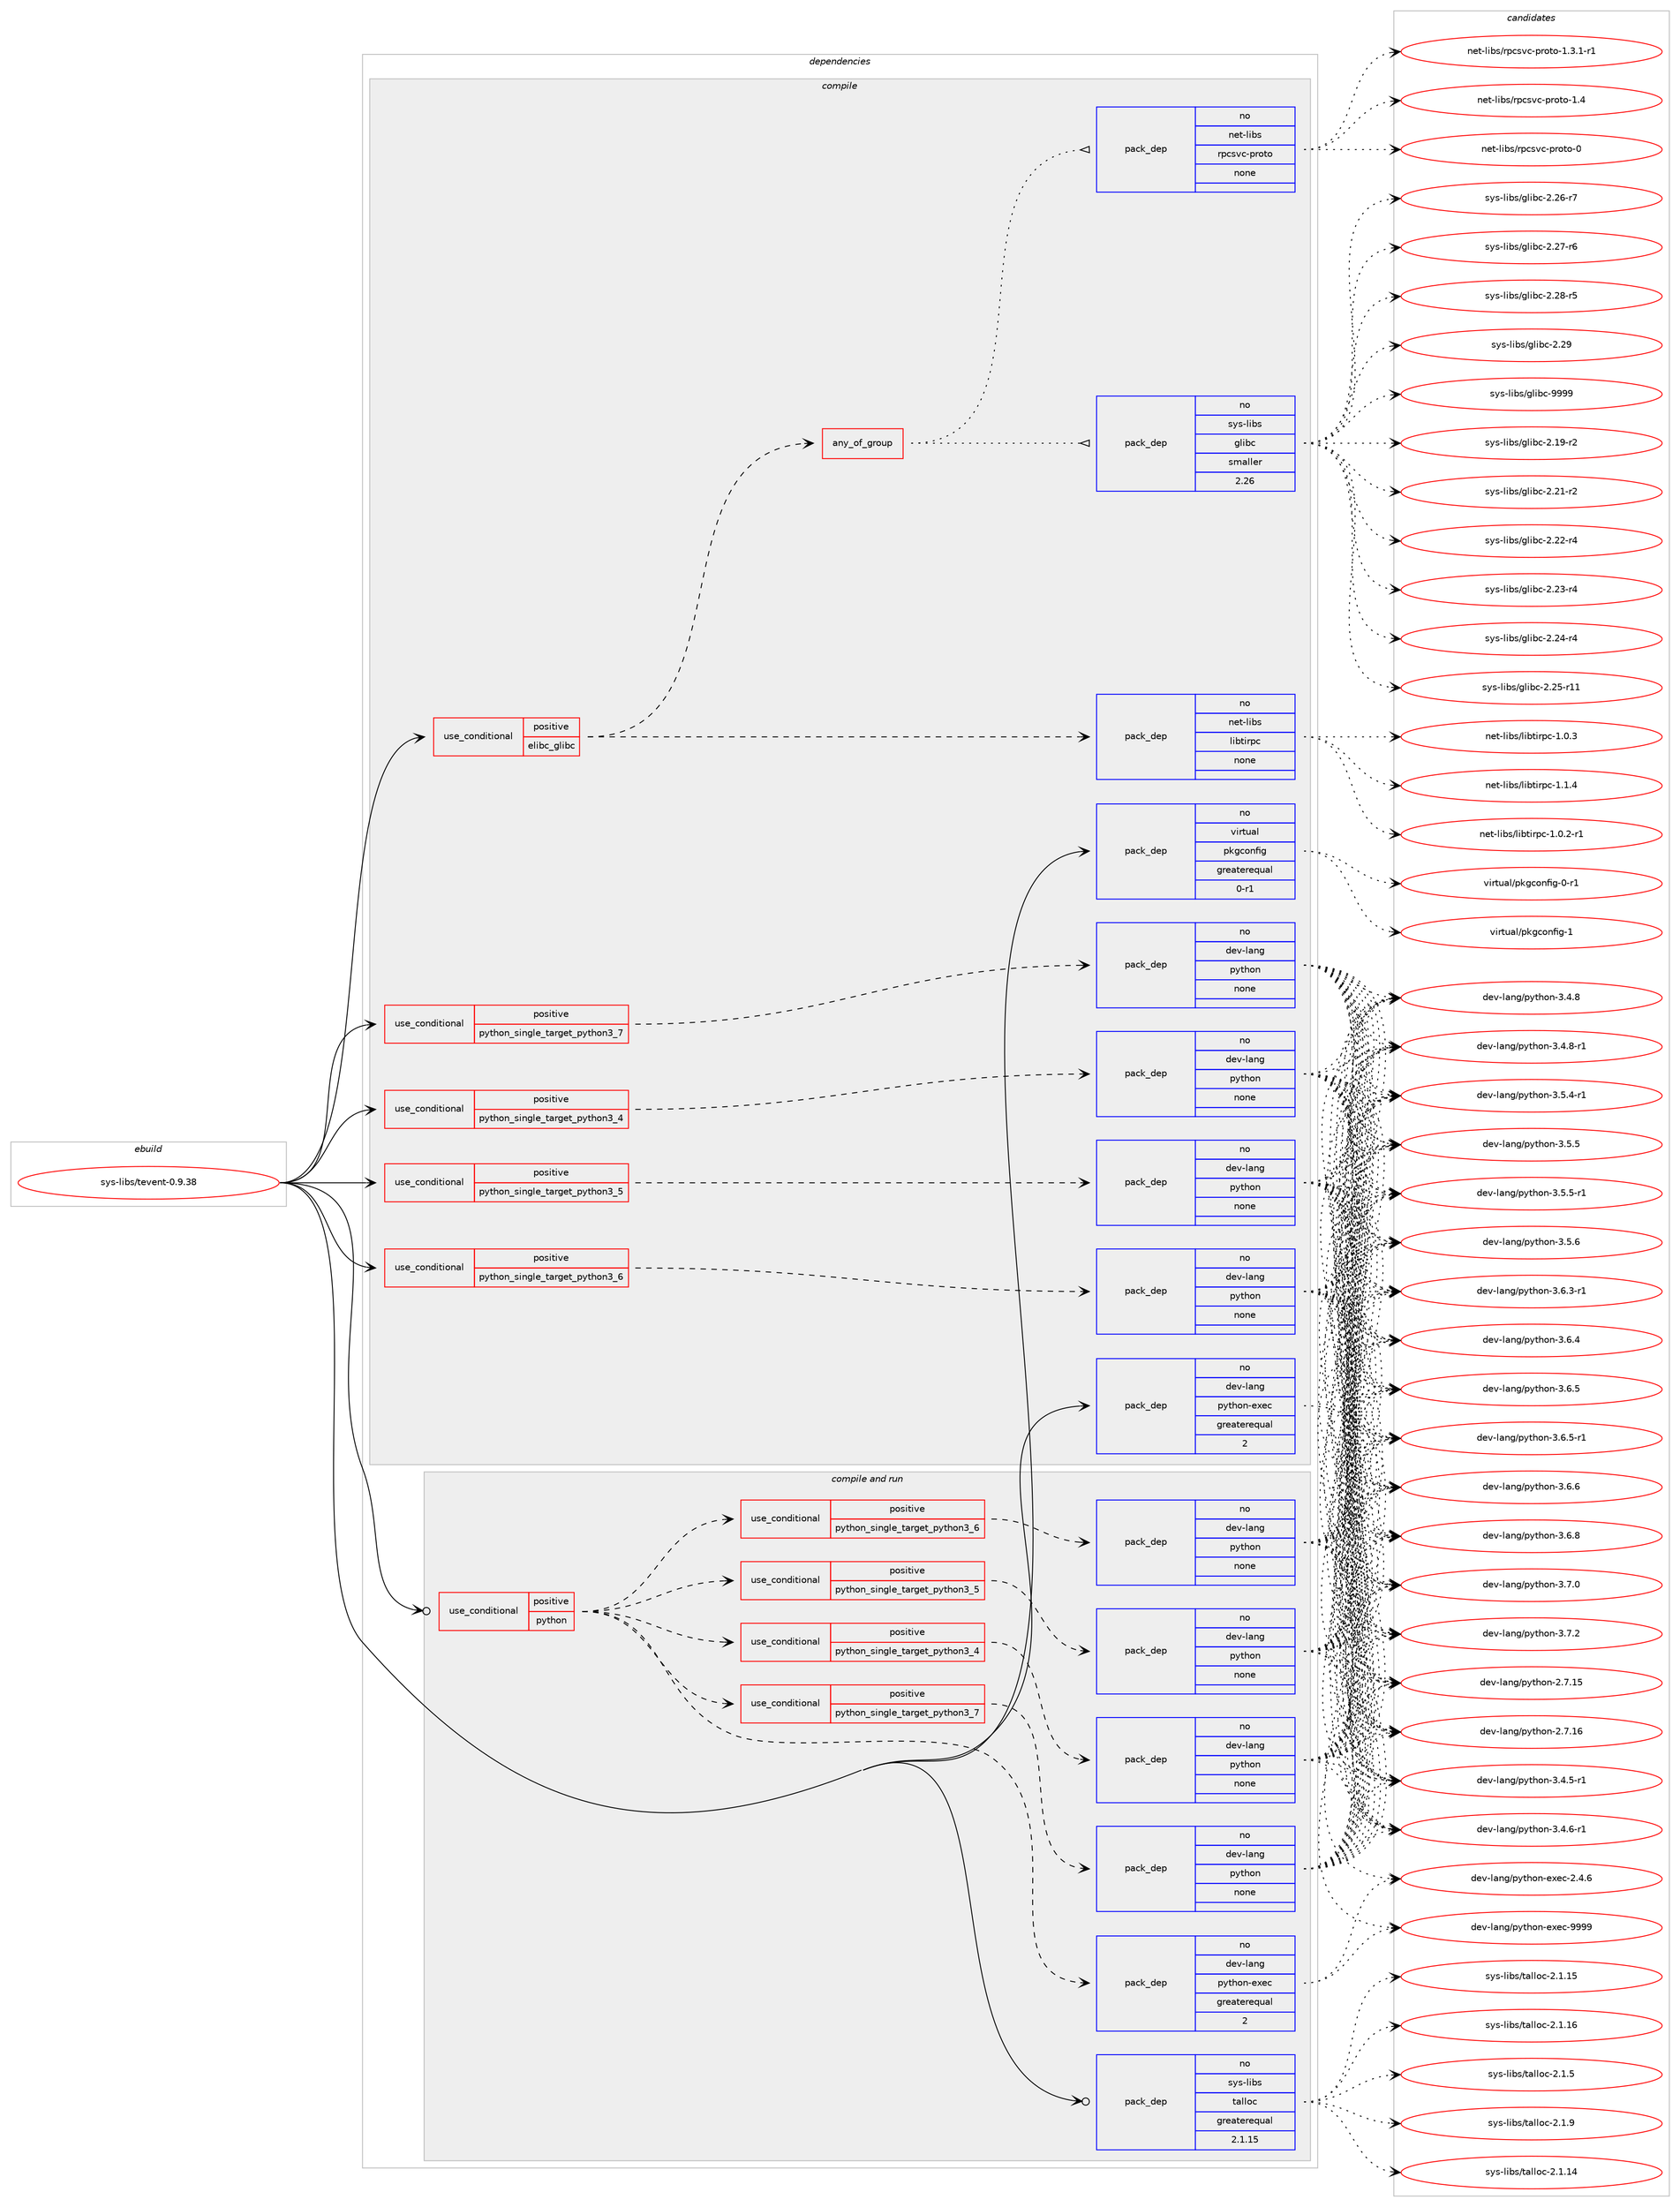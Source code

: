 digraph prolog {

# *************
# Graph options
# *************

newrank=true;
concentrate=true;
compound=true;
graph [rankdir=LR,fontname=Helvetica,fontsize=10,ranksep=1.5];#, ranksep=2.5, nodesep=0.2];
edge  [arrowhead=vee];
node  [fontname=Helvetica,fontsize=10];

# **********
# The ebuild
# **********

subgraph cluster_leftcol {
color=gray;
rank=same;
label=<<i>ebuild</i>>;
id [label="sys-libs/tevent-0.9.38", color=red, width=4, href="../sys-libs/tevent-0.9.38.svg"];
}

# ****************
# The dependencies
# ****************

subgraph cluster_midcol {
color=gray;
label=<<i>dependencies</i>>;
subgraph cluster_compile {
fillcolor="#eeeeee";
style=filled;
label=<<i>compile</i>>;
subgraph cond462258 {
dependency1739531 [label=<<TABLE BORDER="0" CELLBORDER="1" CELLSPACING="0" CELLPADDING="4"><TR><TD ROWSPAN="3" CELLPADDING="10">use_conditional</TD></TR><TR><TD>positive</TD></TR><TR><TD>elibc_glibc</TD></TR></TABLE>>, shape=none, color=red];
subgraph pack1248529 {
dependency1739532 [label=<<TABLE BORDER="0" CELLBORDER="1" CELLSPACING="0" CELLPADDING="4" WIDTH="220"><TR><TD ROWSPAN="6" CELLPADDING="30">pack_dep</TD></TR><TR><TD WIDTH="110">no</TD></TR><TR><TD>net-libs</TD></TR><TR><TD>libtirpc</TD></TR><TR><TD>none</TD></TR><TR><TD></TD></TR></TABLE>>, shape=none, color=blue];
}
dependency1739531:e -> dependency1739532:w [weight=20,style="dashed",arrowhead="vee"];
subgraph any27752 {
dependency1739533 [label=<<TABLE BORDER="0" CELLBORDER="1" CELLSPACING="0" CELLPADDING="4"><TR><TD CELLPADDING="10">any_of_group</TD></TR></TABLE>>, shape=none, color=red];subgraph pack1248530 {
dependency1739534 [label=<<TABLE BORDER="0" CELLBORDER="1" CELLSPACING="0" CELLPADDING="4" WIDTH="220"><TR><TD ROWSPAN="6" CELLPADDING="30">pack_dep</TD></TR><TR><TD WIDTH="110">no</TD></TR><TR><TD>net-libs</TD></TR><TR><TD>rpcsvc-proto</TD></TR><TR><TD>none</TD></TR><TR><TD></TD></TR></TABLE>>, shape=none, color=blue];
}
dependency1739533:e -> dependency1739534:w [weight=20,style="dotted",arrowhead="oinv"];
subgraph pack1248531 {
dependency1739535 [label=<<TABLE BORDER="0" CELLBORDER="1" CELLSPACING="0" CELLPADDING="4" WIDTH="220"><TR><TD ROWSPAN="6" CELLPADDING="30">pack_dep</TD></TR><TR><TD WIDTH="110">no</TD></TR><TR><TD>sys-libs</TD></TR><TR><TD>glibc</TD></TR><TR><TD>smaller</TD></TR><TR><TD>2.26</TD></TR></TABLE>>, shape=none, color=blue];
}
dependency1739533:e -> dependency1739535:w [weight=20,style="dotted",arrowhead="oinv"];
}
dependency1739531:e -> dependency1739533:w [weight=20,style="dashed",arrowhead="vee"];
}
id:e -> dependency1739531:w [weight=20,style="solid",arrowhead="vee"];
subgraph cond462259 {
dependency1739536 [label=<<TABLE BORDER="0" CELLBORDER="1" CELLSPACING="0" CELLPADDING="4"><TR><TD ROWSPAN="3" CELLPADDING="10">use_conditional</TD></TR><TR><TD>positive</TD></TR><TR><TD>python_single_target_python3_4</TD></TR></TABLE>>, shape=none, color=red];
subgraph pack1248532 {
dependency1739537 [label=<<TABLE BORDER="0" CELLBORDER="1" CELLSPACING="0" CELLPADDING="4" WIDTH="220"><TR><TD ROWSPAN="6" CELLPADDING="30">pack_dep</TD></TR><TR><TD WIDTH="110">no</TD></TR><TR><TD>dev-lang</TD></TR><TR><TD>python</TD></TR><TR><TD>none</TD></TR><TR><TD></TD></TR></TABLE>>, shape=none, color=blue];
}
dependency1739536:e -> dependency1739537:w [weight=20,style="dashed",arrowhead="vee"];
}
id:e -> dependency1739536:w [weight=20,style="solid",arrowhead="vee"];
subgraph cond462260 {
dependency1739538 [label=<<TABLE BORDER="0" CELLBORDER="1" CELLSPACING="0" CELLPADDING="4"><TR><TD ROWSPAN="3" CELLPADDING="10">use_conditional</TD></TR><TR><TD>positive</TD></TR><TR><TD>python_single_target_python3_5</TD></TR></TABLE>>, shape=none, color=red];
subgraph pack1248533 {
dependency1739539 [label=<<TABLE BORDER="0" CELLBORDER="1" CELLSPACING="0" CELLPADDING="4" WIDTH="220"><TR><TD ROWSPAN="6" CELLPADDING="30">pack_dep</TD></TR><TR><TD WIDTH="110">no</TD></TR><TR><TD>dev-lang</TD></TR><TR><TD>python</TD></TR><TR><TD>none</TD></TR><TR><TD></TD></TR></TABLE>>, shape=none, color=blue];
}
dependency1739538:e -> dependency1739539:w [weight=20,style="dashed",arrowhead="vee"];
}
id:e -> dependency1739538:w [weight=20,style="solid",arrowhead="vee"];
subgraph cond462261 {
dependency1739540 [label=<<TABLE BORDER="0" CELLBORDER="1" CELLSPACING="0" CELLPADDING="4"><TR><TD ROWSPAN="3" CELLPADDING="10">use_conditional</TD></TR><TR><TD>positive</TD></TR><TR><TD>python_single_target_python3_6</TD></TR></TABLE>>, shape=none, color=red];
subgraph pack1248534 {
dependency1739541 [label=<<TABLE BORDER="0" CELLBORDER="1" CELLSPACING="0" CELLPADDING="4" WIDTH="220"><TR><TD ROWSPAN="6" CELLPADDING="30">pack_dep</TD></TR><TR><TD WIDTH="110">no</TD></TR><TR><TD>dev-lang</TD></TR><TR><TD>python</TD></TR><TR><TD>none</TD></TR><TR><TD></TD></TR></TABLE>>, shape=none, color=blue];
}
dependency1739540:e -> dependency1739541:w [weight=20,style="dashed",arrowhead="vee"];
}
id:e -> dependency1739540:w [weight=20,style="solid",arrowhead="vee"];
subgraph cond462262 {
dependency1739542 [label=<<TABLE BORDER="0" CELLBORDER="1" CELLSPACING="0" CELLPADDING="4"><TR><TD ROWSPAN="3" CELLPADDING="10">use_conditional</TD></TR><TR><TD>positive</TD></TR><TR><TD>python_single_target_python3_7</TD></TR></TABLE>>, shape=none, color=red];
subgraph pack1248535 {
dependency1739543 [label=<<TABLE BORDER="0" CELLBORDER="1" CELLSPACING="0" CELLPADDING="4" WIDTH="220"><TR><TD ROWSPAN="6" CELLPADDING="30">pack_dep</TD></TR><TR><TD WIDTH="110">no</TD></TR><TR><TD>dev-lang</TD></TR><TR><TD>python</TD></TR><TR><TD>none</TD></TR><TR><TD></TD></TR></TABLE>>, shape=none, color=blue];
}
dependency1739542:e -> dependency1739543:w [weight=20,style="dashed",arrowhead="vee"];
}
id:e -> dependency1739542:w [weight=20,style="solid",arrowhead="vee"];
subgraph pack1248536 {
dependency1739544 [label=<<TABLE BORDER="0" CELLBORDER="1" CELLSPACING="0" CELLPADDING="4" WIDTH="220"><TR><TD ROWSPAN="6" CELLPADDING="30">pack_dep</TD></TR><TR><TD WIDTH="110">no</TD></TR><TR><TD>dev-lang</TD></TR><TR><TD>python-exec</TD></TR><TR><TD>greaterequal</TD></TR><TR><TD>2</TD></TR></TABLE>>, shape=none, color=blue];
}
id:e -> dependency1739544:w [weight=20,style="solid",arrowhead="vee"];
subgraph pack1248537 {
dependency1739545 [label=<<TABLE BORDER="0" CELLBORDER="1" CELLSPACING="0" CELLPADDING="4" WIDTH="220"><TR><TD ROWSPAN="6" CELLPADDING="30">pack_dep</TD></TR><TR><TD WIDTH="110">no</TD></TR><TR><TD>virtual</TD></TR><TR><TD>pkgconfig</TD></TR><TR><TD>greaterequal</TD></TR><TR><TD>0-r1</TD></TR></TABLE>>, shape=none, color=blue];
}
id:e -> dependency1739545:w [weight=20,style="solid",arrowhead="vee"];
}
subgraph cluster_compileandrun {
fillcolor="#eeeeee";
style=filled;
label=<<i>compile and run</i>>;
subgraph cond462263 {
dependency1739546 [label=<<TABLE BORDER="0" CELLBORDER="1" CELLSPACING="0" CELLPADDING="4"><TR><TD ROWSPAN="3" CELLPADDING="10">use_conditional</TD></TR><TR><TD>positive</TD></TR><TR><TD>python</TD></TR></TABLE>>, shape=none, color=red];
subgraph cond462264 {
dependency1739547 [label=<<TABLE BORDER="0" CELLBORDER="1" CELLSPACING="0" CELLPADDING="4"><TR><TD ROWSPAN="3" CELLPADDING="10">use_conditional</TD></TR><TR><TD>positive</TD></TR><TR><TD>python_single_target_python3_4</TD></TR></TABLE>>, shape=none, color=red];
subgraph pack1248538 {
dependency1739548 [label=<<TABLE BORDER="0" CELLBORDER="1" CELLSPACING="0" CELLPADDING="4" WIDTH="220"><TR><TD ROWSPAN="6" CELLPADDING="30">pack_dep</TD></TR><TR><TD WIDTH="110">no</TD></TR><TR><TD>dev-lang</TD></TR><TR><TD>python</TD></TR><TR><TD>none</TD></TR><TR><TD></TD></TR></TABLE>>, shape=none, color=blue];
}
dependency1739547:e -> dependency1739548:w [weight=20,style="dashed",arrowhead="vee"];
}
dependency1739546:e -> dependency1739547:w [weight=20,style="dashed",arrowhead="vee"];
subgraph cond462265 {
dependency1739549 [label=<<TABLE BORDER="0" CELLBORDER="1" CELLSPACING="0" CELLPADDING="4"><TR><TD ROWSPAN="3" CELLPADDING="10">use_conditional</TD></TR><TR><TD>positive</TD></TR><TR><TD>python_single_target_python3_5</TD></TR></TABLE>>, shape=none, color=red];
subgraph pack1248539 {
dependency1739550 [label=<<TABLE BORDER="0" CELLBORDER="1" CELLSPACING="0" CELLPADDING="4" WIDTH="220"><TR><TD ROWSPAN="6" CELLPADDING="30">pack_dep</TD></TR><TR><TD WIDTH="110">no</TD></TR><TR><TD>dev-lang</TD></TR><TR><TD>python</TD></TR><TR><TD>none</TD></TR><TR><TD></TD></TR></TABLE>>, shape=none, color=blue];
}
dependency1739549:e -> dependency1739550:w [weight=20,style="dashed",arrowhead="vee"];
}
dependency1739546:e -> dependency1739549:w [weight=20,style="dashed",arrowhead="vee"];
subgraph cond462266 {
dependency1739551 [label=<<TABLE BORDER="0" CELLBORDER="1" CELLSPACING="0" CELLPADDING="4"><TR><TD ROWSPAN="3" CELLPADDING="10">use_conditional</TD></TR><TR><TD>positive</TD></TR><TR><TD>python_single_target_python3_6</TD></TR></TABLE>>, shape=none, color=red];
subgraph pack1248540 {
dependency1739552 [label=<<TABLE BORDER="0" CELLBORDER="1" CELLSPACING="0" CELLPADDING="4" WIDTH="220"><TR><TD ROWSPAN="6" CELLPADDING="30">pack_dep</TD></TR><TR><TD WIDTH="110">no</TD></TR><TR><TD>dev-lang</TD></TR><TR><TD>python</TD></TR><TR><TD>none</TD></TR><TR><TD></TD></TR></TABLE>>, shape=none, color=blue];
}
dependency1739551:e -> dependency1739552:w [weight=20,style="dashed",arrowhead="vee"];
}
dependency1739546:e -> dependency1739551:w [weight=20,style="dashed",arrowhead="vee"];
subgraph cond462267 {
dependency1739553 [label=<<TABLE BORDER="0" CELLBORDER="1" CELLSPACING="0" CELLPADDING="4"><TR><TD ROWSPAN="3" CELLPADDING="10">use_conditional</TD></TR><TR><TD>positive</TD></TR><TR><TD>python_single_target_python3_7</TD></TR></TABLE>>, shape=none, color=red];
subgraph pack1248541 {
dependency1739554 [label=<<TABLE BORDER="0" CELLBORDER="1" CELLSPACING="0" CELLPADDING="4" WIDTH="220"><TR><TD ROWSPAN="6" CELLPADDING="30">pack_dep</TD></TR><TR><TD WIDTH="110">no</TD></TR><TR><TD>dev-lang</TD></TR><TR><TD>python</TD></TR><TR><TD>none</TD></TR><TR><TD></TD></TR></TABLE>>, shape=none, color=blue];
}
dependency1739553:e -> dependency1739554:w [weight=20,style="dashed",arrowhead="vee"];
}
dependency1739546:e -> dependency1739553:w [weight=20,style="dashed",arrowhead="vee"];
subgraph pack1248542 {
dependency1739555 [label=<<TABLE BORDER="0" CELLBORDER="1" CELLSPACING="0" CELLPADDING="4" WIDTH="220"><TR><TD ROWSPAN="6" CELLPADDING="30">pack_dep</TD></TR><TR><TD WIDTH="110">no</TD></TR><TR><TD>dev-lang</TD></TR><TR><TD>python-exec</TD></TR><TR><TD>greaterequal</TD></TR><TR><TD>2</TD></TR></TABLE>>, shape=none, color=blue];
}
dependency1739546:e -> dependency1739555:w [weight=20,style="dashed",arrowhead="vee"];
}
id:e -> dependency1739546:w [weight=20,style="solid",arrowhead="odotvee"];
subgraph pack1248543 {
dependency1739556 [label=<<TABLE BORDER="0" CELLBORDER="1" CELLSPACING="0" CELLPADDING="4" WIDTH="220"><TR><TD ROWSPAN="6" CELLPADDING="30">pack_dep</TD></TR><TR><TD WIDTH="110">no</TD></TR><TR><TD>sys-libs</TD></TR><TR><TD>talloc</TD></TR><TR><TD>greaterequal</TD></TR><TR><TD>2.1.15</TD></TR></TABLE>>, shape=none, color=blue];
}
id:e -> dependency1739556:w [weight=20,style="solid",arrowhead="odotvee"];
}
subgraph cluster_run {
fillcolor="#eeeeee";
style=filled;
label=<<i>run</i>>;
}
}

# **************
# The candidates
# **************

subgraph cluster_choices {
rank=same;
color=gray;
label=<<i>candidates</i>>;

subgraph choice1248529 {
color=black;
nodesep=1;
choice11010111645108105981154710810598116105114112994549464846504511449 [label="net-libs/libtirpc-1.0.2-r1", color=red, width=4,href="../net-libs/libtirpc-1.0.2-r1.svg"];
choice1101011164510810598115471081059811610511411299454946484651 [label="net-libs/libtirpc-1.0.3", color=red, width=4,href="../net-libs/libtirpc-1.0.3.svg"];
choice1101011164510810598115471081059811610511411299454946494652 [label="net-libs/libtirpc-1.1.4", color=red, width=4,href="../net-libs/libtirpc-1.1.4.svg"];
dependency1739532:e -> choice11010111645108105981154710810598116105114112994549464846504511449:w [style=dotted,weight="100"];
dependency1739532:e -> choice1101011164510810598115471081059811610511411299454946484651:w [style=dotted,weight="100"];
dependency1739532:e -> choice1101011164510810598115471081059811610511411299454946494652:w [style=dotted,weight="100"];
}
subgraph choice1248530 {
color=black;
nodesep=1;
choice1101011164510810598115471141129911511899451121141111161114548 [label="net-libs/rpcsvc-proto-0", color=red, width=4,href="../net-libs/rpcsvc-proto-0.svg"];
choice1101011164510810598115471141129911511899451121141111161114549465146494511449 [label="net-libs/rpcsvc-proto-1.3.1-r1", color=red, width=4,href="../net-libs/rpcsvc-proto-1.3.1-r1.svg"];
choice11010111645108105981154711411299115118994511211411111611145494652 [label="net-libs/rpcsvc-proto-1.4", color=red, width=4,href="../net-libs/rpcsvc-proto-1.4.svg"];
dependency1739534:e -> choice1101011164510810598115471141129911511899451121141111161114548:w [style=dotted,weight="100"];
dependency1739534:e -> choice1101011164510810598115471141129911511899451121141111161114549465146494511449:w [style=dotted,weight="100"];
dependency1739534:e -> choice11010111645108105981154711411299115118994511211411111611145494652:w [style=dotted,weight="100"];
}
subgraph choice1248531 {
color=black;
nodesep=1;
choice115121115451081059811547103108105989945504649574511450 [label="sys-libs/glibc-2.19-r2", color=red, width=4,href="../sys-libs/glibc-2.19-r2.svg"];
choice115121115451081059811547103108105989945504650494511450 [label="sys-libs/glibc-2.21-r2", color=red, width=4,href="../sys-libs/glibc-2.21-r2.svg"];
choice115121115451081059811547103108105989945504650504511452 [label="sys-libs/glibc-2.22-r4", color=red, width=4,href="../sys-libs/glibc-2.22-r4.svg"];
choice115121115451081059811547103108105989945504650514511452 [label="sys-libs/glibc-2.23-r4", color=red, width=4,href="../sys-libs/glibc-2.23-r4.svg"];
choice115121115451081059811547103108105989945504650524511452 [label="sys-libs/glibc-2.24-r4", color=red, width=4,href="../sys-libs/glibc-2.24-r4.svg"];
choice11512111545108105981154710310810598994550465053451144949 [label="sys-libs/glibc-2.25-r11", color=red, width=4,href="../sys-libs/glibc-2.25-r11.svg"];
choice115121115451081059811547103108105989945504650544511455 [label="sys-libs/glibc-2.26-r7", color=red, width=4,href="../sys-libs/glibc-2.26-r7.svg"];
choice115121115451081059811547103108105989945504650554511454 [label="sys-libs/glibc-2.27-r6", color=red, width=4,href="../sys-libs/glibc-2.27-r6.svg"];
choice115121115451081059811547103108105989945504650564511453 [label="sys-libs/glibc-2.28-r5", color=red, width=4,href="../sys-libs/glibc-2.28-r5.svg"];
choice11512111545108105981154710310810598994550465057 [label="sys-libs/glibc-2.29", color=red, width=4,href="../sys-libs/glibc-2.29.svg"];
choice11512111545108105981154710310810598994557575757 [label="sys-libs/glibc-9999", color=red, width=4,href="../sys-libs/glibc-9999.svg"];
dependency1739535:e -> choice115121115451081059811547103108105989945504649574511450:w [style=dotted,weight="100"];
dependency1739535:e -> choice115121115451081059811547103108105989945504650494511450:w [style=dotted,weight="100"];
dependency1739535:e -> choice115121115451081059811547103108105989945504650504511452:w [style=dotted,weight="100"];
dependency1739535:e -> choice115121115451081059811547103108105989945504650514511452:w [style=dotted,weight="100"];
dependency1739535:e -> choice115121115451081059811547103108105989945504650524511452:w [style=dotted,weight="100"];
dependency1739535:e -> choice11512111545108105981154710310810598994550465053451144949:w [style=dotted,weight="100"];
dependency1739535:e -> choice115121115451081059811547103108105989945504650544511455:w [style=dotted,weight="100"];
dependency1739535:e -> choice115121115451081059811547103108105989945504650554511454:w [style=dotted,weight="100"];
dependency1739535:e -> choice115121115451081059811547103108105989945504650564511453:w [style=dotted,weight="100"];
dependency1739535:e -> choice11512111545108105981154710310810598994550465057:w [style=dotted,weight="100"];
dependency1739535:e -> choice11512111545108105981154710310810598994557575757:w [style=dotted,weight="100"];
}
subgraph choice1248532 {
color=black;
nodesep=1;
choice10010111845108971101034711212111610411111045504655464953 [label="dev-lang/python-2.7.15", color=red, width=4,href="../dev-lang/python-2.7.15.svg"];
choice10010111845108971101034711212111610411111045504655464954 [label="dev-lang/python-2.7.16", color=red, width=4,href="../dev-lang/python-2.7.16.svg"];
choice1001011184510897110103471121211161041111104551465246534511449 [label="dev-lang/python-3.4.5-r1", color=red, width=4,href="../dev-lang/python-3.4.5-r1.svg"];
choice1001011184510897110103471121211161041111104551465246544511449 [label="dev-lang/python-3.4.6-r1", color=red, width=4,href="../dev-lang/python-3.4.6-r1.svg"];
choice100101118451089711010347112121116104111110455146524656 [label="dev-lang/python-3.4.8", color=red, width=4,href="../dev-lang/python-3.4.8.svg"];
choice1001011184510897110103471121211161041111104551465246564511449 [label="dev-lang/python-3.4.8-r1", color=red, width=4,href="../dev-lang/python-3.4.8-r1.svg"];
choice1001011184510897110103471121211161041111104551465346524511449 [label="dev-lang/python-3.5.4-r1", color=red, width=4,href="../dev-lang/python-3.5.4-r1.svg"];
choice100101118451089711010347112121116104111110455146534653 [label="dev-lang/python-3.5.5", color=red, width=4,href="../dev-lang/python-3.5.5.svg"];
choice1001011184510897110103471121211161041111104551465346534511449 [label="dev-lang/python-3.5.5-r1", color=red, width=4,href="../dev-lang/python-3.5.5-r1.svg"];
choice100101118451089711010347112121116104111110455146534654 [label="dev-lang/python-3.5.6", color=red, width=4,href="../dev-lang/python-3.5.6.svg"];
choice1001011184510897110103471121211161041111104551465446514511449 [label="dev-lang/python-3.6.3-r1", color=red, width=4,href="../dev-lang/python-3.6.3-r1.svg"];
choice100101118451089711010347112121116104111110455146544652 [label="dev-lang/python-3.6.4", color=red, width=4,href="../dev-lang/python-3.6.4.svg"];
choice100101118451089711010347112121116104111110455146544653 [label="dev-lang/python-3.6.5", color=red, width=4,href="../dev-lang/python-3.6.5.svg"];
choice1001011184510897110103471121211161041111104551465446534511449 [label="dev-lang/python-3.6.5-r1", color=red, width=4,href="../dev-lang/python-3.6.5-r1.svg"];
choice100101118451089711010347112121116104111110455146544654 [label="dev-lang/python-3.6.6", color=red, width=4,href="../dev-lang/python-3.6.6.svg"];
choice100101118451089711010347112121116104111110455146544656 [label="dev-lang/python-3.6.8", color=red, width=4,href="../dev-lang/python-3.6.8.svg"];
choice100101118451089711010347112121116104111110455146554648 [label="dev-lang/python-3.7.0", color=red, width=4,href="../dev-lang/python-3.7.0.svg"];
choice100101118451089711010347112121116104111110455146554650 [label="dev-lang/python-3.7.2", color=red, width=4,href="../dev-lang/python-3.7.2.svg"];
dependency1739537:e -> choice10010111845108971101034711212111610411111045504655464953:w [style=dotted,weight="100"];
dependency1739537:e -> choice10010111845108971101034711212111610411111045504655464954:w [style=dotted,weight="100"];
dependency1739537:e -> choice1001011184510897110103471121211161041111104551465246534511449:w [style=dotted,weight="100"];
dependency1739537:e -> choice1001011184510897110103471121211161041111104551465246544511449:w [style=dotted,weight="100"];
dependency1739537:e -> choice100101118451089711010347112121116104111110455146524656:w [style=dotted,weight="100"];
dependency1739537:e -> choice1001011184510897110103471121211161041111104551465246564511449:w [style=dotted,weight="100"];
dependency1739537:e -> choice1001011184510897110103471121211161041111104551465346524511449:w [style=dotted,weight="100"];
dependency1739537:e -> choice100101118451089711010347112121116104111110455146534653:w [style=dotted,weight="100"];
dependency1739537:e -> choice1001011184510897110103471121211161041111104551465346534511449:w [style=dotted,weight="100"];
dependency1739537:e -> choice100101118451089711010347112121116104111110455146534654:w [style=dotted,weight="100"];
dependency1739537:e -> choice1001011184510897110103471121211161041111104551465446514511449:w [style=dotted,weight="100"];
dependency1739537:e -> choice100101118451089711010347112121116104111110455146544652:w [style=dotted,weight="100"];
dependency1739537:e -> choice100101118451089711010347112121116104111110455146544653:w [style=dotted,weight="100"];
dependency1739537:e -> choice1001011184510897110103471121211161041111104551465446534511449:w [style=dotted,weight="100"];
dependency1739537:e -> choice100101118451089711010347112121116104111110455146544654:w [style=dotted,weight="100"];
dependency1739537:e -> choice100101118451089711010347112121116104111110455146544656:w [style=dotted,weight="100"];
dependency1739537:e -> choice100101118451089711010347112121116104111110455146554648:w [style=dotted,weight="100"];
dependency1739537:e -> choice100101118451089711010347112121116104111110455146554650:w [style=dotted,weight="100"];
}
subgraph choice1248533 {
color=black;
nodesep=1;
choice10010111845108971101034711212111610411111045504655464953 [label="dev-lang/python-2.7.15", color=red, width=4,href="../dev-lang/python-2.7.15.svg"];
choice10010111845108971101034711212111610411111045504655464954 [label="dev-lang/python-2.7.16", color=red, width=4,href="../dev-lang/python-2.7.16.svg"];
choice1001011184510897110103471121211161041111104551465246534511449 [label="dev-lang/python-3.4.5-r1", color=red, width=4,href="../dev-lang/python-3.4.5-r1.svg"];
choice1001011184510897110103471121211161041111104551465246544511449 [label="dev-lang/python-3.4.6-r1", color=red, width=4,href="../dev-lang/python-3.4.6-r1.svg"];
choice100101118451089711010347112121116104111110455146524656 [label="dev-lang/python-3.4.8", color=red, width=4,href="../dev-lang/python-3.4.8.svg"];
choice1001011184510897110103471121211161041111104551465246564511449 [label="dev-lang/python-3.4.8-r1", color=red, width=4,href="../dev-lang/python-3.4.8-r1.svg"];
choice1001011184510897110103471121211161041111104551465346524511449 [label="dev-lang/python-3.5.4-r1", color=red, width=4,href="../dev-lang/python-3.5.4-r1.svg"];
choice100101118451089711010347112121116104111110455146534653 [label="dev-lang/python-3.5.5", color=red, width=4,href="../dev-lang/python-3.5.5.svg"];
choice1001011184510897110103471121211161041111104551465346534511449 [label="dev-lang/python-3.5.5-r1", color=red, width=4,href="../dev-lang/python-3.5.5-r1.svg"];
choice100101118451089711010347112121116104111110455146534654 [label="dev-lang/python-3.5.6", color=red, width=4,href="../dev-lang/python-3.5.6.svg"];
choice1001011184510897110103471121211161041111104551465446514511449 [label="dev-lang/python-3.6.3-r1", color=red, width=4,href="../dev-lang/python-3.6.3-r1.svg"];
choice100101118451089711010347112121116104111110455146544652 [label="dev-lang/python-3.6.4", color=red, width=4,href="../dev-lang/python-3.6.4.svg"];
choice100101118451089711010347112121116104111110455146544653 [label="dev-lang/python-3.6.5", color=red, width=4,href="../dev-lang/python-3.6.5.svg"];
choice1001011184510897110103471121211161041111104551465446534511449 [label="dev-lang/python-3.6.5-r1", color=red, width=4,href="../dev-lang/python-3.6.5-r1.svg"];
choice100101118451089711010347112121116104111110455146544654 [label="dev-lang/python-3.6.6", color=red, width=4,href="../dev-lang/python-3.6.6.svg"];
choice100101118451089711010347112121116104111110455146544656 [label="dev-lang/python-3.6.8", color=red, width=4,href="../dev-lang/python-3.6.8.svg"];
choice100101118451089711010347112121116104111110455146554648 [label="dev-lang/python-3.7.0", color=red, width=4,href="../dev-lang/python-3.7.0.svg"];
choice100101118451089711010347112121116104111110455146554650 [label="dev-lang/python-3.7.2", color=red, width=4,href="../dev-lang/python-3.7.2.svg"];
dependency1739539:e -> choice10010111845108971101034711212111610411111045504655464953:w [style=dotted,weight="100"];
dependency1739539:e -> choice10010111845108971101034711212111610411111045504655464954:w [style=dotted,weight="100"];
dependency1739539:e -> choice1001011184510897110103471121211161041111104551465246534511449:w [style=dotted,weight="100"];
dependency1739539:e -> choice1001011184510897110103471121211161041111104551465246544511449:w [style=dotted,weight="100"];
dependency1739539:e -> choice100101118451089711010347112121116104111110455146524656:w [style=dotted,weight="100"];
dependency1739539:e -> choice1001011184510897110103471121211161041111104551465246564511449:w [style=dotted,weight="100"];
dependency1739539:e -> choice1001011184510897110103471121211161041111104551465346524511449:w [style=dotted,weight="100"];
dependency1739539:e -> choice100101118451089711010347112121116104111110455146534653:w [style=dotted,weight="100"];
dependency1739539:e -> choice1001011184510897110103471121211161041111104551465346534511449:w [style=dotted,weight="100"];
dependency1739539:e -> choice100101118451089711010347112121116104111110455146534654:w [style=dotted,weight="100"];
dependency1739539:e -> choice1001011184510897110103471121211161041111104551465446514511449:w [style=dotted,weight="100"];
dependency1739539:e -> choice100101118451089711010347112121116104111110455146544652:w [style=dotted,weight="100"];
dependency1739539:e -> choice100101118451089711010347112121116104111110455146544653:w [style=dotted,weight="100"];
dependency1739539:e -> choice1001011184510897110103471121211161041111104551465446534511449:w [style=dotted,weight="100"];
dependency1739539:e -> choice100101118451089711010347112121116104111110455146544654:w [style=dotted,weight="100"];
dependency1739539:e -> choice100101118451089711010347112121116104111110455146544656:w [style=dotted,weight="100"];
dependency1739539:e -> choice100101118451089711010347112121116104111110455146554648:w [style=dotted,weight="100"];
dependency1739539:e -> choice100101118451089711010347112121116104111110455146554650:w [style=dotted,weight="100"];
}
subgraph choice1248534 {
color=black;
nodesep=1;
choice10010111845108971101034711212111610411111045504655464953 [label="dev-lang/python-2.7.15", color=red, width=4,href="../dev-lang/python-2.7.15.svg"];
choice10010111845108971101034711212111610411111045504655464954 [label="dev-lang/python-2.7.16", color=red, width=4,href="../dev-lang/python-2.7.16.svg"];
choice1001011184510897110103471121211161041111104551465246534511449 [label="dev-lang/python-3.4.5-r1", color=red, width=4,href="../dev-lang/python-3.4.5-r1.svg"];
choice1001011184510897110103471121211161041111104551465246544511449 [label="dev-lang/python-3.4.6-r1", color=red, width=4,href="../dev-lang/python-3.4.6-r1.svg"];
choice100101118451089711010347112121116104111110455146524656 [label="dev-lang/python-3.4.8", color=red, width=4,href="../dev-lang/python-3.4.8.svg"];
choice1001011184510897110103471121211161041111104551465246564511449 [label="dev-lang/python-3.4.8-r1", color=red, width=4,href="../dev-lang/python-3.4.8-r1.svg"];
choice1001011184510897110103471121211161041111104551465346524511449 [label="dev-lang/python-3.5.4-r1", color=red, width=4,href="../dev-lang/python-3.5.4-r1.svg"];
choice100101118451089711010347112121116104111110455146534653 [label="dev-lang/python-3.5.5", color=red, width=4,href="../dev-lang/python-3.5.5.svg"];
choice1001011184510897110103471121211161041111104551465346534511449 [label="dev-lang/python-3.5.5-r1", color=red, width=4,href="../dev-lang/python-3.5.5-r1.svg"];
choice100101118451089711010347112121116104111110455146534654 [label="dev-lang/python-3.5.6", color=red, width=4,href="../dev-lang/python-3.5.6.svg"];
choice1001011184510897110103471121211161041111104551465446514511449 [label="dev-lang/python-3.6.3-r1", color=red, width=4,href="../dev-lang/python-3.6.3-r1.svg"];
choice100101118451089711010347112121116104111110455146544652 [label="dev-lang/python-3.6.4", color=red, width=4,href="../dev-lang/python-3.6.4.svg"];
choice100101118451089711010347112121116104111110455146544653 [label="dev-lang/python-3.6.5", color=red, width=4,href="../dev-lang/python-3.6.5.svg"];
choice1001011184510897110103471121211161041111104551465446534511449 [label="dev-lang/python-3.6.5-r1", color=red, width=4,href="../dev-lang/python-3.6.5-r1.svg"];
choice100101118451089711010347112121116104111110455146544654 [label="dev-lang/python-3.6.6", color=red, width=4,href="../dev-lang/python-3.6.6.svg"];
choice100101118451089711010347112121116104111110455146544656 [label="dev-lang/python-3.6.8", color=red, width=4,href="../dev-lang/python-3.6.8.svg"];
choice100101118451089711010347112121116104111110455146554648 [label="dev-lang/python-3.7.0", color=red, width=4,href="../dev-lang/python-3.7.0.svg"];
choice100101118451089711010347112121116104111110455146554650 [label="dev-lang/python-3.7.2", color=red, width=4,href="../dev-lang/python-3.7.2.svg"];
dependency1739541:e -> choice10010111845108971101034711212111610411111045504655464953:w [style=dotted,weight="100"];
dependency1739541:e -> choice10010111845108971101034711212111610411111045504655464954:w [style=dotted,weight="100"];
dependency1739541:e -> choice1001011184510897110103471121211161041111104551465246534511449:w [style=dotted,weight="100"];
dependency1739541:e -> choice1001011184510897110103471121211161041111104551465246544511449:w [style=dotted,weight="100"];
dependency1739541:e -> choice100101118451089711010347112121116104111110455146524656:w [style=dotted,weight="100"];
dependency1739541:e -> choice1001011184510897110103471121211161041111104551465246564511449:w [style=dotted,weight="100"];
dependency1739541:e -> choice1001011184510897110103471121211161041111104551465346524511449:w [style=dotted,weight="100"];
dependency1739541:e -> choice100101118451089711010347112121116104111110455146534653:w [style=dotted,weight="100"];
dependency1739541:e -> choice1001011184510897110103471121211161041111104551465346534511449:w [style=dotted,weight="100"];
dependency1739541:e -> choice100101118451089711010347112121116104111110455146534654:w [style=dotted,weight="100"];
dependency1739541:e -> choice1001011184510897110103471121211161041111104551465446514511449:w [style=dotted,weight="100"];
dependency1739541:e -> choice100101118451089711010347112121116104111110455146544652:w [style=dotted,weight="100"];
dependency1739541:e -> choice100101118451089711010347112121116104111110455146544653:w [style=dotted,weight="100"];
dependency1739541:e -> choice1001011184510897110103471121211161041111104551465446534511449:w [style=dotted,weight="100"];
dependency1739541:e -> choice100101118451089711010347112121116104111110455146544654:w [style=dotted,weight="100"];
dependency1739541:e -> choice100101118451089711010347112121116104111110455146544656:w [style=dotted,weight="100"];
dependency1739541:e -> choice100101118451089711010347112121116104111110455146554648:w [style=dotted,weight="100"];
dependency1739541:e -> choice100101118451089711010347112121116104111110455146554650:w [style=dotted,weight="100"];
}
subgraph choice1248535 {
color=black;
nodesep=1;
choice10010111845108971101034711212111610411111045504655464953 [label="dev-lang/python-2.7.15", color=red, width=4,href="../dev-lang/python-2.7.15.svg"];
choice10010111845108971101034711212111610411111045504655464954 [label="dev-lang/python-2.7.16", color=red, width=4,href="../dev-lang/python-2.7.16.svg"];
choice1001011184510897110103471121211161041111104551465246534511449 [label="dev-lang/python-3.4.5-r1", color=red, width=4,href="../dev-lang/python-3.4.5-r1.svg"];
choice1001011184510897110103471121211161041111104551465246544511449 [label="dev-lang/python-3.4.6-r1", color=red, width=4,href="../dev-lang/python-3.4.6-r1.svg"];
choice100101118451089711010347112121116104111110455146524656 [label="dev-lang/python-3.4.8", color=red, width=4,href="../dev-lang/python-3.4.8.svg"];
choice1001011184510897110103471121211161041111104551465246564511449 [label="dev-lang/python-3.4.8-r1", color=red, width=4,href="../dev-lang/python-3.4.8-r1.svg"];
choice1001011184510897110103471121211161041111104551465346524511449 [label="dev-lang/python-3.5.4-r1", color=red, width=4,href="../dev-lang/python-3.5.4-r1.svg"];
choice100101118451089711010347112121116104111110455146534653 [label="dev-lang/python-3.5.5", color=red, width=4,href="../dev-lang/python-3.5.5.svg"];
choice1001011184510897110103471121211161041111104551465346534511449 [label="dev-lang/python-3.5.5-r1", color=red, width=4,href="../dev-lang/python-3.5.5-r1.svg"];
choice100101118451089711010347112121116104111110455146534654 [label="dev-lang/python-3.5.6", color=red, width=4,href="../dev-lang/python-3.5.6.svg"];
choice1001011184510897110103471121211161041111104551465446514511449 [label="dev-lang/python-3.6.3-r1", color=red, width=4,href="../dev-lang/python-3.6.3-r1.svg"];
choice100101118451089711010347112121116104111110455146544652 [label="dev-lang/python-3.6.4", color=red, width=4,href="../dev-lang/python-3.6.4.svg"];
choice100101118451089711010347112121116104111110455146544653 [label="dev-lang/python-3.6.5", color=red, width=4,href="../dev-lang/python-3.6.5.svg"];
choice1001011184510897110103471121211161041111104551465446534511449 [label="dev-lang/python-3.6.5-r1", color=red, width=4,href="../dev-lang/python-3.6.5-r1.svg"];
choice100101118451089711010347112121116104111110455146544654 [label="dev-lang/python-3.6.6", color=red, width=4,href="../dev-lang/python-3.6.6.svg"];
choice100101118451089711010347112121116104111110455146544656 [label="dev-lang/python-3.6.8", color=red, width=4,href="../dev-lang/python-3.6.8.svg"];
choice100101118451089711010347112121116104111110455146554648 [label="dev-lang/python-3.7.0", color=red, width=4,href="../dev-lang/python-3.7.0.svg"];
choice100101118451089711010347112121116104111110455146554650 [label="dev-lang/python-3.7.2", color=red, width=4,href="../dev-lang/python-3.7.2.svg"];
dependency1739543:e -> choice10010111845108971101034711212111610411111045504655464953:w [style=dotted,weight="100"];
dependency1739543:e -> choice10010111845108971101034711212111610411111045504655464954:w [style=dotted,weight="100"];
dependency1739543:e -> choice1001011184510897110103471121211161041111104551465246534511449:w [style=dotted,weight="100"];
dependency1739543:e -> choice1001011184510897110103471121211161041111104551465246544511449:w [style=dotted,weight="100"];
dependency1739543:e -> choice100101118451089711010347112121116104111110455146524656:w [style=dotted,weight="100"];
dependency1739543:e -> choice1001011184510897110103471121211161041111104551465246564511449:w [style=dotted,weight="100"];
dependency1739543:e -> choice1001011184510897110103471121211161041111104551465346524511449:w [style=dotted,weight="100"];
dependency1739543:e -> choice100101118451089711010347112121116104111110455146534653:w [style=dotted,weight="100"];
dependency1739543:e -> choice1001011184510897110103471121211161041111104551465346534511449:w [style=dotted,weight="100"];
dependency1739543:e -> choice100101118451089711010347112121116104111110455146534654:w [style=dotted,weight="100"];
dependency1739543:e -> choice1001011184510897110103471121211161041111104551465446514511449:w [style=dotted,weight="100"];
dependency1739543:e -> choice100101118451089711010347112121116104111110455146544652:w [style=dotted,weight="100"];
dependency1739543:e -> choice100101118451089711010347112121116104111110455146544653:w [style=dotted,weight="100"];
dependency1739543:e -> choice1001011184510897110103471121211161041111104551465446534511449:w [style=dotted,weight="100"];
dependency1739543:e -> choice100101118451089711010347112121116104111110455146544654:w [style=dotted,weight="100"];
dependency1739543:e -> choice100101118451089711010347112121116104111110455146544656:w [style=dotted,weight="100"];
dependency1739543:e -> choice100101118451089711010347112121116104111110455146554648:w [style=dotted,weight="100"];
dependency1739543:e -> choice100101118451089711010347112121116104111110455146554650:w [style=dotted,weight="100"];
}
subgraph choice1248536 {
color=black;
nodesep=1;
choice1001011184510897110103471121211161041111104510112010199455046524654 [label="dev-lang/python-exec-2.4.6", color=red, width=4,href="../dev-lang/python-exec-2.4.6.svg"];
choice10010111845108971101034711212111610411111045101120101994557575757 [label="dev-lang/python-exec-9999", color=red, width=4,href="../dev-lang/python-exec-9999.svg"];
dependency1739544:e -> choice1001011184510897110103471121211161041111104510112010199455046524654:w [style=dotted,weight="100"];
dependency1739544:e -> choice10010111845108971101034711212111610411111045101120101994557575757:w [style=dotted,weight="100"];
}
subgraph choice1248537 {
color=black;
nodesep=1;
choice11810511411611797108471121071039911111010210510345484511449 [label="virtual/pkgconfig-0-r1", color=red, width=4,href="../virtual/pkgconfig-0-r1.svg"];
choice1181051141161179710847112107103991111101021051034549 [label="virtual/pkgconfig-1", color=red, width=4,href="../virtual/pkgconfig-1.svg"];
dependency1739545:e -> choice11810511411611797108471121071039911111010210510345484511449:w [style=dotted,weight="100"];
dependency1739545:e -> choice1181051141161179710847112107103991111101021051034549:w [style=dotted,weight="100"];
}
subgraph choice1248538 {
color=black;
nodesep=1;
choice10010111845108971101034711212111610411111045504655464953 [label="dev-lang/python-2.7.15", color=red, width=4,href="../dev-lang/python-2.7.15.svg"];
choice10010111845108971101034711212111610411111045504655464954 [label="dev-lang/python-2.7.16", color=red, width=4,href="../dev-lang/python-2.7.16.svg"];
choice1001011184510897110103471121211161041111104551465246534511449 [label="dev-lang/python-3.4.5-r1", color=red, width=4,href="../dev-lang/python-3.4.5-r1.svg"];
choice1001011184510897110103471121211161041111104551465246544511449 [label="dev-lang/python-3.4.6-r1", color=red, width=4,href="../dev-lang/python-3.4.6-r1.svg"];
choice100101118451089711010347112121116104111110455146524656 [label="dev-lang/python-3.4.8", color=red, width=4,href="../dev-lang/python-3.4.8.svg"];
choice1001011184510897110103471121211161041111104551465246564511449 [label="dev-lang/python-3.4.8-r1", color=red, width=4,href="../dev-lang/python-3.4.8-r1.svg"];
choice1001011184510897110103471121211161041111104551465346524511449 [label="dev-lang/python-3.5.4-r1", color=red, width=4,href="../dev-lang/python-3.5.4-r1.svg"];
choice100101118451089711010347112121116104111110455146534653 [label="dev-lang/python-3.5.5", color=red, width=4,href="../dev-lang/python-3.5.5.svg"];
choice1001011184510897110103471121211161041111104551465346534511449 [label="dev-lang/python-3.5.5-r1", color=red, width=4,href="../dev-lang/python-3.5.5-r1.svg"];
choice100101118451089711010347112121116104111110455146534654 [label="dev-lang/python-3.5.6", color=red, width=4,href="../dev-lang/python-3.5.6.svg"];
choice1001011184510897110103471121211161041111104551465446514511449 [label="dev-lang/python-3.6.3-r1", color=red, width=4,href="../dev-lang/python-3.6.3-r1.svg"];
choice100101118451089711010347112121116104111110455146544652 [label="dev-lang/python-3.6.4", color=red, width=4,href="../dev-lang/python-3.6.4.svg"];
choice100101118451089711010347112121116104111110455146544653 [label="dev-lang/python-3.6.5", color=red, width=4,href="../dev-lang/python-3.6.5.svg"];
choice1001011184510897110103471121211161041111104551465446534511449 [label="dev-lang/python-3.6.5-r1", color=red, width=4,href="../dev-lang/python-3.6.5-r1.svg"];
choice100101118451089711010347112121116104111110455146544654 [label="dev-lang/python-3.6.6", color=red, width=4,href="../dev-lang/python-3.6.6.svg"];
choice100101118451089711010347112121116104111110455146544656 [label="dev-lang/python-3.6.8", color=red, width=4,href="../dev-lang/python-3.6.8.svg"];
choice100101118451089711010347112121116104111110455146554648 [label="dev-lang/python-3.7.0", color=red, width=4,href="../dev-lang/python-3.7.0.svg"];
choice100101118451089711010347112121116104111110455146554650 [label="dev-lang/python-3.7.2", color=red, width=4,href="../dev-lang/python-3.7.2.svg"];
dependency1739548:e -> choice10010111845108971101034711212111610411111045504655464953:w [style=dotted,weight="100"];
dependency1739548:e -> choice10010111845108971101034711212111610411111045504655464954:w [style=dotted,weight="100"];
dependency1739548:e -> choice1001011184510897110103471121211161041111104551465246534511449:w [style=dotted,weight="100"];
dependency1739548:e -> choice1001011184510897110103471121211161041111104551465246544511449:w [style=dotted,weight="100"];
dependency1739548:e -> choice100101118451089711010347112121116104111110455146524656:w [style=dotted,weight="100"];
dependency1739548:e -> choice1001011184510897110103471121211161041111104551465246564511449:w [style=dotted,weight="100"];
dependency1739548:e -> choice1001011184510897110103471121211161041111104551465346524511449:w [style=dotted,weight="100"];
dependency1739548:e -> choice100101118451089711010347112121116104111110455146534653:w [style=dotted,weight="100"];
dependency1739548:e -> choice1001011184510897110103471121211161041111104551465346534511449:w [style=dotted,weight="100"];
dependency1739548:e -> choice100101118451089711010347112121116104111110455146534654:w [style=dotted,weight="100"];
dependency1739548:e -> choice1001011184510897110103471121211161041111104551465446514511449:w [style=dotted,weight="100"];
dependency1739548:e -> choice100101118451089711010347112121116104111110455146544652:w [style=dotted,weight="100"];
dependency1739548:e -> choice100101118451089711010347112121116104111110455146544653:w [style=dotted,weight="100"];
dependency1739548:e -> choice1001011184510897110103471121211161041111104551465446534511449:w [style=dotted,weight="100"];
dependency1739548:e -> choice100101118451089711010347112121116104111110455146544654:w [style=dotted,weight="100"];
dependency1739548:e -> choice100101118451089711010347112121116104111110455146544656:w [style=dotted,weight="100"];
dependency1739548:e -> choice100101118451089711010347112121116104111110455146554648:w [style=dotted,weight="100"];
dependency1739548:e -> choice100101118451089711010347112121116104111110455146554650:w [style=dotted,weight="100"];
}
subgraph choice1248539 {
color=black;
nodesep=1;
choice10010111845108971101034711212111610411111045504655464953 [label="dev-lang/python-2.7.15", color=red, width=4,href="../dev-lang/python-2.7.15.svg"];
choice10010111845108971101034711212111610411111045504655464954 [label="dev-lang/python-2.7.16", color=red, width=4,href="../dev-lang/python-2.7.16.svg"];
choice1001011184510897110103471121211161041111104551465246534511449 [label="dev-lang/python-3.4.5-r1", color=red, width=4,href="../dev-lang/python-3.4.5-r1.svg"];
choice1001011184510897110103471121211161041111104551465246544511449 [label="dev-lang/python-3.4.6-r1", color=red, width=4,href="../dev-lang/python-3.4.6-r1.svg"];
choice100101118451089711010347112121116104111110455146524656 [label="dev-lang/python-3.4.8", color=red, width=4,href="../dev-lang/python-3.4.8.svg"];
choice1001011184510897110103471121211161041111104551465246564511449 [label="dev-lang/python-3.4.8-r1", color=red, width=4,href="../dev-lang/python-3.4.8-r1.svg"];
choice1001011184510897110103471121211161041111104551465346524511449 [label="dev-lang/python-3.5.4-r1", color=red, width=4,href="../dev-lang/python-3.5.4-r1.svg"];
choice100101118451089711010347112121116104111110455146534653 [label="dev-lang/python-3.5.5", color=red, width=4,href="../dev-lang/python-3.5.5.svg"];
choice1001011184510897110103471121211161041111104551465346534511449 [label="dev-lang/python-3.5.5-r1", color=red, width=4,href="../dev-lang/python-3.5.5-r1.svg"];
choice100101118451089711010347112121116104111110455146534654 [label="dev-lang/python-3.5.6", color=red, width=4,href="../dev-lang/python-3.5.6.svg"];
choice1001011184510897110103471121211161041111104551465446514511449 [label="dev-lang/python-3.6.3-r1", color=red, width=4,href="../dev-lang/python-3.6.3-r1.svg"];
choice100101118451089711010347112121116104111110455146544652 [label="dev-lang/python-3.6.4", color=red, width=4,href="../dev-lang/python-3.6.4.svg"];
choice100101118451089711010347112121116104111110455146544653 [label="dev-lang/python-3.6.5", color=red, width=4,href="../dev-lang/python-3.6.5.svg"];
choice1001011184510897110103471121211161041111104551465446534511449 [label="dev-lang/python-3.6.5-r1", color=red, width=4,href="../dev-lang/python-3.6.5-r1.svg"];
choice100101118451089711010347112121116104111110455146544654 [label="dev-lang/python-3.6.6", color=red, width=4,href="../dev-lang/python-3.6.6.svg"];
choice100101118451089711010347112121116104111110455146544656 [label="dev-lang/python-3.6.8", color=red, width=4,href="../dev-lang/python-3.6.8.svg"];
choice100101118451089711010347112121116104111110455146554648 [label="dev-lang/python-3.7.0", color=red, width=4,href="../dev-lang/python-3.7.0.svg"];
choice100101118451089711010347112121116104111110455146554650 [label="dev-lang/python-3.7.2", color=red, width=4,href="../dev-lang/python-3.7.2.svg"];
dependency1739550:e -> choice10010111845108971101034711212111610411111045504655464953:w [style=dotted,weight="100"];
dependency1739550:e -> choice10010111845108971101034711212111610411111045504655464954:w [style=dotted,weight="100"];
dependency1739550:e -> choice1001011184510897110103471121211161041111104551465246534511449:w [style=dotted,weight="100"];
dependency1739550:e -> choice1001011184510897110103471121211161041111104551465246544511449:w [style=dotted,weight="100"];
dependency1739550:e -> choice100101118451089711010347112121116104111110455146524656:w [style=dotted,weight="100"];
dependency1739550:e -> choice1001011184510897110103471121211161041111104551465246564511449:w [style=dotted,weight="100"];
dependency1739550:e -> choice1001011184510897110103471121211161041111104551465346524511449:w [style=dotted,weight="100"];
dependency1739550:e -> choice100101118451089711010347112121116104111110455146534653:w [style=dotted,weight="100"];
dependency1739550:e -> choice1001011184510897110103471121211161041111104551465346534511449:w [style=dotted,weight="100"];
dependency1739550:e -> choice100101118451089711010347112121116104111110455146534654:w [style=dotted,weight="100"];
dependency1739550:e -> choice1001011184510897110103471121211161041111104551465446514511449:w [style=dotted,weight="100"];
dependency1739550:e -> choice100101118451089711010347112121116104111110455146544652:w [style=dotted,weight="100"];
dependency1739550:e -> choice100101118451089711010347112121116104111110455146544653:w [style=dotted,weight="100"];
dependency1739550:e -> choice1001011184510897110103471121211161041111104551465446534511449:w [style=dotted,weight="100"];
dependency1739550:e -> choice100101118451089711010347112121116104111110455146544654:w [style=dotted,weight="100"];
dependency1739550:e -> choice100101118451089711010347112121116104111110455146544656:w [style=dotted,weight="100"];
dependency1739550:e -> choice100101118451089711010347112121116104111110455146554648:w [style=dotted,weight="100"];
dependency1739550:e -> choice100101118451089711010347112121116104111110455146554650:w [style=dotted,weight="100"];
}
subgraph choice1248540 {
color=black;
nodesep=1;
choice10010111845108971101034711212111610411111045504655464953 [label="dev-lang/python-2.7.15", color=red, width=4,href="../dev-lang/python-2.7.15.svg"];
choice10010111845108971101034711212111610411111045504655464954 [label="dev-lang/python-2.7.16", color=red, width=4,href="../dev-lang/python-2.7.16.svg"];
choice1001011184510897110103471121211161041111104551465246534511449 [label="dev-lang/python-3.4.5-r1", color=red, width=4,href="../dev-lang/python-3.4.5-r1.svg"];
choice1001011184510897110103471121211161041111104551465246544511449 [label="dev-lang/python-3.4.6-r1", color=red, width=4,href="../dev-lang/python-3.4.6-r1.svg"];
choice100101118451089711010347112121116104111110455146524656 [label="dev-lang/python-3.4.8", color=red, width=4,href="../dev-lang/python-3.4.8.svg"];
choice1001011184510897110103471121211161041111104551465246564511449 [label="dev-lang/python-3.4.8-r1", color=red, width=4,href="../dev-lang/python-3.4.8-r1.svg"];
choice1001011184510897110103471121211161041111104551465346524511449 [label="dev-lang/python-3.5.4-r1", color=red, width=4,href="../dev-lang/python-3.5.4-r1.svg"];
choice100101118451089711010347112121116104111110455146534653 [label="dev-lang/python-3.5.5", color=red, width=4,href="../dev-lang/python-3.5.5.svg"];
choice1001011184510897110103471121211161041111104551465346534511449 [label="dev-lang/python-3.5.5-r1", color=red, width=4,href="../dev-lang/python-3.5.5-r1.svg"];
choice100101118451089711010347112121116104111110455146534654 [label="dev-lang/python-3.5.6", color=red, width=4,href="../dev-lang/python-3.5.6.svg"];
choice1001011184510897110103471121211161041111104551465446514511449 [label="dev-lang/python-3.6.3-r1", color=red, width=4,href="../dev-lang/python-3.6.3-r1.svg"];
choice100101118451089711010347112121116104111110455146544652 [label="dev-lang/python-3.6.4", color=red, width=4,href="../dev-lang/python-3.6.4.svg"];
choice100101118451089711010347112121116104111110455146544653 [label="dev-lang/python-3.6.5", color=red, width=4,href="../dev-lang/python-3.6.5.svg"];
choice1001011184510897110103471121211161041111104551465446534511449 [label="dev-lang/python-3.6.5-r1", color=red, width=4,href="../dev-lang/python-3.6.5-r1.svg"];
choice100101118451089711010347112121116104111110455146544654 [label="dev-lang/python-3.6.6", color=red, width=4,href="../dev-lang/python-3.6.6.svg"];
choice100101118451089711010347112121116104111110455146544656 [label="dev-lang/python-3.6.8", color=red, width=4,href="../dev-lang/python-3.6.8.svg"];
choice100101118451089711010347112121116104111110455146554648 [label="dev-lang/python-3.7.0", color=red, width=4,href="../dev-lang/python-3.7.0.svg"];
choice100101118451089711010347112121116104111110455146554650 [label="dev-lang/python-3.7.2", color=red, width=4,href="../dev-lang/python-3.7.2.svg"];
dependency1739552:e -> choice10010111845108971101034711212111610411111045504655464953:w [style=dotted,weight="100"];
dependency1739552:e -> choice10010111845108971101034711212111610411111045504655464954:w [style=dotted,weight="100"];
dependency1739552:e -> choice1001011184510897110103471121211161041111104551465246534511449:w [style=dotted,weight="100"];
dependency1739552:e -> choice1001011184510897110103471121211161041111104551465246544511449:w [style=dotted,weight="100"];
dependency1739552:e -> choice100101118451089711010347112121116104111110455146524656:w [style=dotted,weight="100"];
dependency1739552:e -> choice1001011184510897110103471121211161041111104551465246564511449:w [style=dotted,weight="100"];
dependency1739552:e -> choice1001011184510897110103471121211161041111104551465346524511449:w [style=dotted,weight="100"];
dependency1739552:e -> choice100101118451089711010347112121116104111110455146534653:w [style=dotted,weight="100"];
dependency1739552:e -> choice1001011184510897110103471121211161041111104551465346534511449:w [style=dotted,weight="100"];
dependency1739552:e -> choice100101118451089711010347112121116104111110455146534654:w [style=dotted,weight="100"];
dependency1739552:e -> choice1001011184510897110103471121211161041111104551465446514511449:w [style=dotted,weight="100"];
dependency1739552:e -> choice100101118451089711010347112121116104111110455146544652:w [style=dotted,weight="100"];
dependency1739552:e -> choice100101118451089711010347112121116104111110455146544653:w [style=dotted,weight="100"];
dependency1739552:e -> choice1001011184510897110103471121211161041111104551465446534511449:w [style=dotted,weight="100"];
dependency1739552:e -> choice100101118451089711010347112121116104111110455146544654:w [style=dotted,weight="100"];
dependency1739552:e -> choice100101118451089711010347112121116104111110455146544656:w [style=dotted,weight="100"];
dependency1739552:e -> choice100101118451089711010347112121116104111110455146554648:w [style=dotted,weight="100"];
dependency1739552:e -> choice100101118451089711010347112121116104111110455146554650:w [style=dotted,weight="100"];
}
subgraph choice1248541 {
color=black;
nodesep=1;
choice10010111845108971101034711212111610411111045504655464953 [label="dev-lang/python-2.7.15", color=red, width=4,href="../dev-lang/python-2.7.15.svg"];
choice10010111845108971101034711212111610411111045504655464954 [label="dev-lang/python-2.7.16", color=red, width=4,href="../dev-lang/python-2.7.16.svg"];
choice1001011184510897110103471121211161041111104551465246534511449 [label="dev-lang/python-3.4.5-r1", color=red, width=4,href="../dev-lang/python-3.4.5-r1.svg"];
choice1001011184510897110103471121211161041111104551465246544511449 [label="dev-lang/python-3.4.6-r1", color=red, width=4,href="../dev-lang/python-3.4.6-r1.svg"];
choice100101118451089711010347112121116104111110455146524656 [label="dev-lang/python-3.4.8", color=red, width=4,href="../dev-lang/python-3.4.8.svg"];
choice1001011184510897110103471121211161041111104551465246564511449 [label="dev-lang/python-3.4.8-r1", color=red, width=4,href="../dev-lang/python-3.4.8-r1.svg"];
choice1001011184510897110103471121211161041111104551465346524511449 [label="dev-lang/python-3.5.4-r1", color=red, width=4,href="../dev-lang/python-3.5.4-r1.svg"];
choice100101118451089711010347112121116104111110455146534653 [label="dev-lang/python-3.5.5", color=red, width=4,href="../dev-lang/python-3.5.5.svg"];
choice1001011184510897110103471121211161041111104551465346534511449 [label="dev-lang/python-3.5.5-r1", color=red, width=4,href="../dev-lang/python-3.5.5-r1.svg"];
choice100101118451089711010347112121116104111110455146534654 [label="dev-lang/python-3.5.6", color=red, width=4,href="../dev-lang/python-3.5.6.svg"];
choice1001011184510897110103471121211161041111104551465446514511449 [label="dev-lang/python-3.6.3-r1", color=red, width=4,href="../dev-lang/python-3.6.3-r1.svg"];
choice100101118451089711010347112121116104111110455146544652 [label="dev-lang/python-3.6.4", color=red, width=4,href="../dev-lang/python-3.6.4.svg"];
choice100101118451089711010347112121116104111110455146544653 [label="dev-lang/python-3.6.5", color=red, width=4,href="../dev-lang/python-3.6.5.svg"];
choice1001011184510897110103471121211161041111104551465446534511449 [label="dev-lang/python-3.6.5-r1", color=red, width=4,href="../dev-lang/python-3.6.5-r1.svg"];
choice100101118451089711010347112121116104111110455146544654 [label="dev-lang/python-3.6.6", color=red, width=4,href="../dev-lang/python-3.6.6.svg"];
choice100101118451089711010347112121116104111110455146544656 [label="dev-lang/python-3.6.8", color=red, width=4,href="../dev-lang/python-3.6.8.svg"];
choice100101118451089711010347112121116104111110455146554648 [label="dev-lang/python-3.7.0", color=red, width=4,href="../dev-lang/python-3.7.0.svg"];
choice100101118451089711010347112121116104111110455146554650 [label="dev-lang/python-3.7.2", color=red, width=4,href="../dev-lang/python-3.7.2.svg"];
dependency1739554:e -> choice10010111845108971101034711212111610411111045504655464953:w [style=dotted,weight="100"];
dependency1739554:e -> choice10010111845108971101034711212111610411111045504655464954:w [style=dotted,weight="100"];
dependency1739554:e -> choice1001011184510897110103471121211161041111104551465246534511449:w [style=dotted,weight="100"];
dependency1739554:e -> choice1001011184510897110103471121211161041111104551465246544511449:w [style=dotted,weight="100"];
dependency1739554:e -> choice100101118451089711010347112121116104111110455146524656:w [style=dotted,weight="100"];
dependency1739554:e -> choice1001011184510897110103471121211161041111104551465246564511449:w [style=dotted,weight="100"];
dependency1739554:e -> choice1001011184510897110103471121211161041111104551465346524511449:w [style=dotted,weight="100"];
dependency1739554:e -> choice100101118451089711010347112121116104111110455146534653:w [style=dotted,weight="100"];
dependency1739554:e -> choice1001011184510897110103471121211161041111104551465346534511449:w [style=dotted,weight="100"];
dependency1739554:e -> choice100101118451089711010347112121116104111110455146534654:w [style=dotted,weight="100"];
dependency1739554:e -> choice1001011184510897110103471121211161041111104551465446514511449:w [style=dotted,weight="100"];
dependency1739554:e -> choice100101118451089711010347112121116104111110455146544652:w [style=dotted,weight="100"];
dependency1739554:e -> choice100101118451089711010347112121116104111110455146544653:w [style=dotted,weight="100"];
dependency1739554:e -> choice1001011184510897110103471121211161041111104551465446534511449:w [style=dotted,weight="100"];
dependency1739554:e -> choice100101118451089711010347112121116104111110455146544654:w [style=dotted,weight="100"];
dependency1739554:e -> choice100101118451089711010347112121116104111110455146544656:w [style=dotted,weight="100"];
dependency1739554:e -> choice100101118451089711010347112121116104111110455146554648:w [style=dotted,weight="100"];
dependency1739554:e -> choice100101118451089711010347112121116104111110455146554650:w [style=dotted,weight="100"];
}
subgraph choice1248542 {
color=black;
nodesep=1;
choice1001011184510897110103471121211161041111104510112010199455046524654 [label="dev-lang/python-exec-2.4.6", color=red, width=4,href="../dev-lang/python-exec-2.4.6.svg"];
choice10010111845108971101034711212111610411111045101120101994557575757 [label="dev-lang/python-exec-9999", color=red, width=4,href="../dev-lang/python-exec-9999.svg"];
dependency1739555:e -> choice1001011184510897110103471121211161041111104510112010199455046524654:w [style=dotted,weight="100"];
dependency1739555:e -> choice10010111845108971101034711212111610411111045101120101994557575757:w [style=dotted,weight="100"];
}
subgraph choice1248543 {
color=black;
nodesep=1;
choice115121115451081059811547116971081081119945504649464952 [label="sys-libs/talloc-2.1.14", color=red, width=4,href="../sys-libs/talloc-2.1.14.svg"];
choice115121115451081059811547116971081081119945504649464953 [label="sys-libs/talloc-2.1.15", color=red, width=4,href="../sys-libs/talloc-2.1.15.svg"];
choice115121115451081059811547116971081081119945504649464954 [label="sys-libs/talloc-2.1.16", color=red, width=4,href="../sys-libs/talloc-2.1.16.svg"];
choice1151211154510810598115471169710810811199455046494653 [label="sys-libs/talloc-2.1.5", color=red, width=4,href="../sys-libs/talloc-2.1.5.svg"];
choice1151211154510810598115471169710810811199455046494657 [label="sys-libs/talloc-2.1.9", color=red, width=4,href="../sys-libs/talloc-2.1.9.svg"];
dependency1739556:e -> choice115121115451081059811547116971081081119945504649464952:w [style=dotted,weight="100"];
dependency1739556:e -> choice115121115451081059811547116971081081119945504649464953:w [style=dotted,weight="100"];
dependency1739556:e -> choice115121115451081059811547116971081081119945504649464954:w [style=dotted,weight="100"];
dependency1739556:e -> choice1151211154510810598115471169710810811199455046494653:w [style=dotted,weight="100"];
dependency1739556:e -> choice1151211154510810598115471169710810811199455046494657:w [style=dotted,weight="100"];
}
}

}

